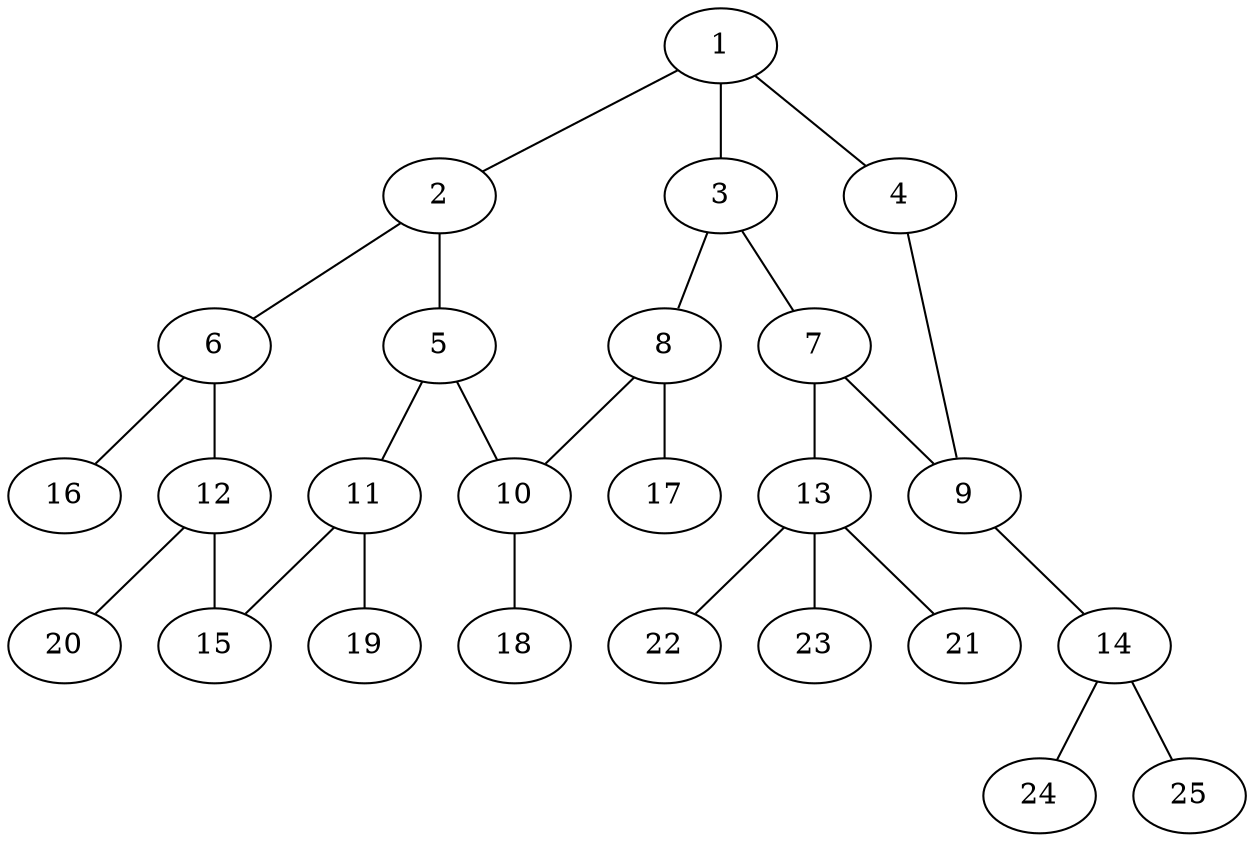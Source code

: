 graph molecule_3634 {
	1	 [chem=C];
	2	 [chem=C];
	1 -- 2	 [valence=2];
	3	 [chem=C];
	1 -- 3	 [valence=1];
	4	 [chem=N];
	1 -- 4	 [valence=1];
	5	 [chem=C];
	2 -- 5	 [valence=1];
	6	 [chem=C];
	2 -- 6	 [valence=1];
	7	 [chem=N];
	3 -- 7	 [valence=1];
	8	 [chem=C];
	3 -- 8	 [valence=2];
	9	 [chem=C];
	4 -- 9	 [valence=2];
	10	 [chem=C];
	5 -- 10	 [valence=2];
	11	 [chem=C];
	5 -- 11	 [valence=1];
	12	 [chem=C];
	6 -- 12	 [valence=2];
	16	 [chem=H];
	6 -- 16	 [valence=1];
	7 -- 9	 [valence=1];
	13	 [chem=C];
	7 -- 13	 [valence=1];
	8 -- 10	 [valence=1];
	17	 [chem=H];
	8 -- 17	 [valence=1];
	14	 [chem=N];
	9 -- 14	 [valence=1];
	18	 [chem=H];
	10 -- 18	 [valence=1];
	15	 [chem=N];
	11 -- 15	 [valence=2];
	19	 [chem=H];
	11 -- 19	 [valence=1];
	12 -- 15	 [valence=1];
	20	 [chem=H];
	12 -- 20	 [valence=1];
	21	 [chem=H];
	13 -- 21	 [valence=1];
	22	 [chem=H];
	13 -- 22	 [valence=1];
	23	 [chem=H];
	13 -- 23	 [valence=1];
	24	 [chem=H];
	14 -- 24	 [valence=1];
	25	 [chem=H];
	14 -- 25	 [valence=1];
}
